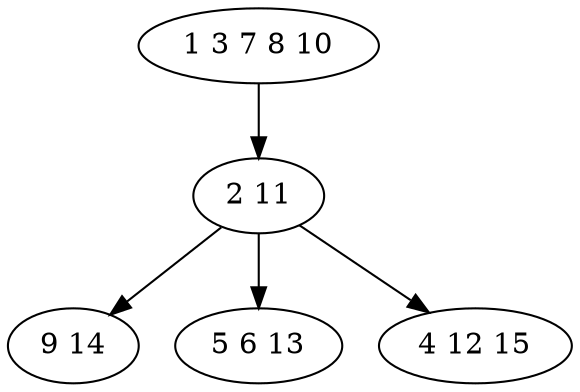 digraph true_tree {
	"0" -> "1"
	"1" -> "2"
	"1" -> "3"
	"1" -> "4"
	"0" [label="1 3 7 8 10"];
	"1" [label="2 11"];
	"2" [label="9 14"];
	"3" [label="5 6 13"];
	"4" [label="4 12 15"];
}
